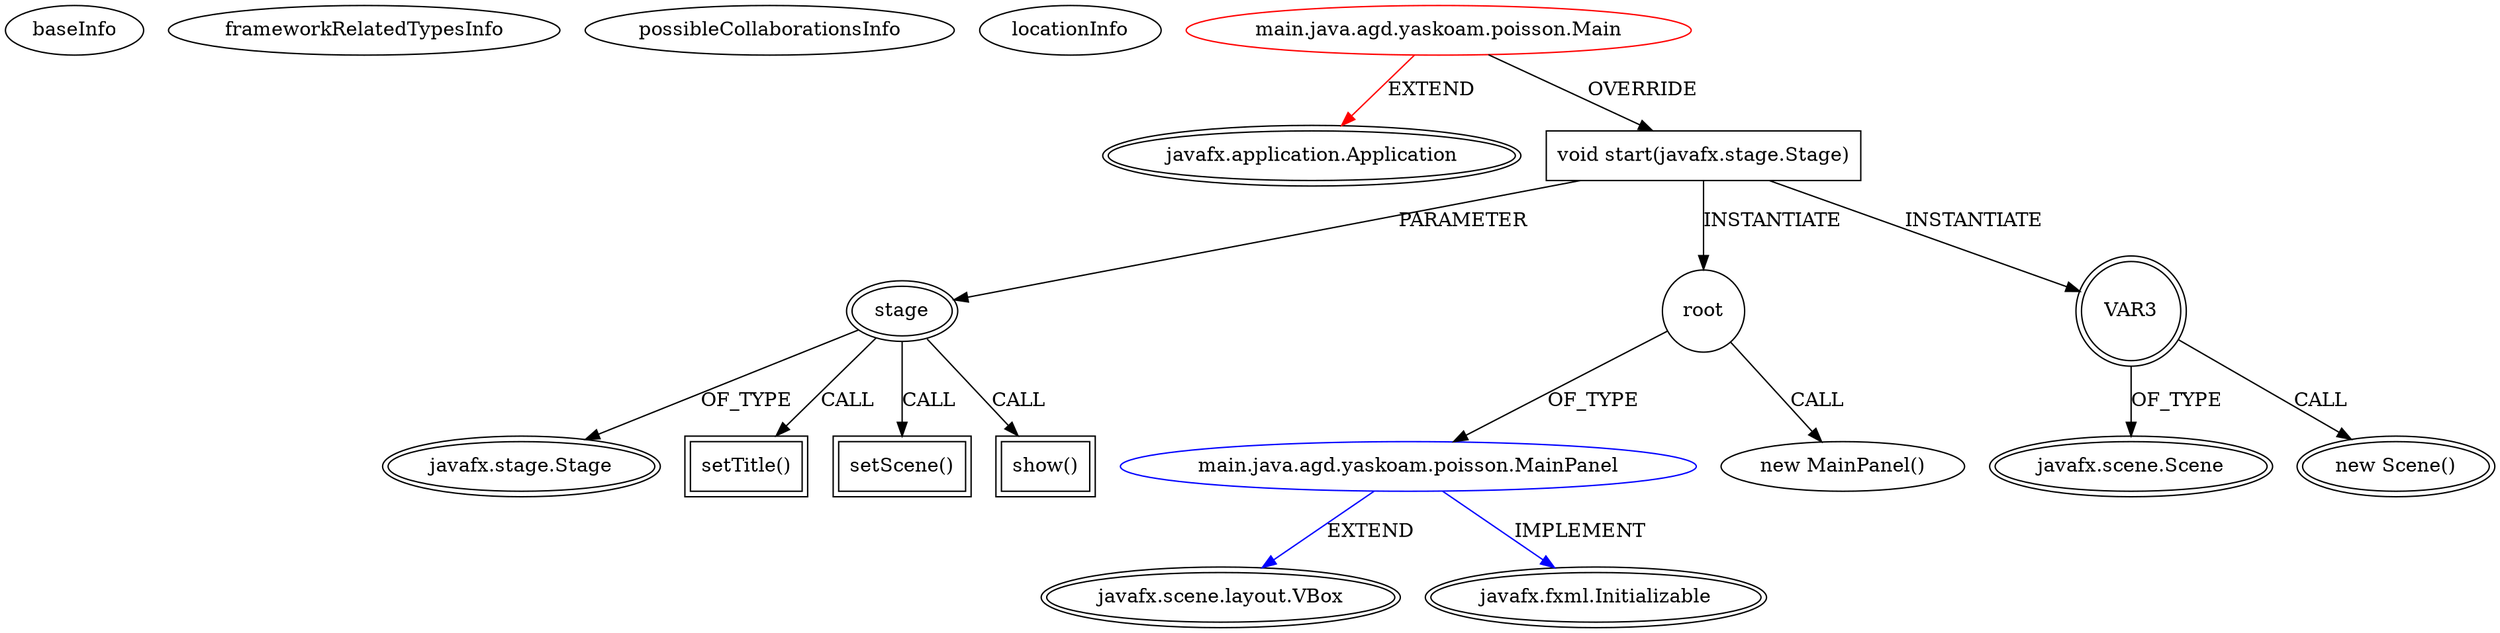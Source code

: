 digraph {
baseInfo[graphId=1788,category="extension_graph",isAnonymous=false,possibleRelation=true]
frameworkRelatedTypesInfo[0="javafx.application.Application"]
possibleCollaborationsInfo[0="1788~OVERRIDING_METHOD_DECLARATION-INSTANTIATION-~javafx.application.Application ~javafx.scene.layout.VBox javafx.fxml.Initializable ~false~false"]
locationInfo[projectName="alexei-yasko-PoissonDistributionDemo",filePath="/alexei-yasko-PoissonDistributionDemo/PoissonDistributionDemo-master/src/main/java/agd/yaskoam/poisson/Main.java",contextSignature="Main",graphId="1788"]
0[label="main.java.agd.yaskoam.poisson.Main",vertexType="ROOT_CLIENT_CLASS_DECLARATION",isFrameworkType=false,color=red]
1[label="javafx.application.Application",vertexType="FRAMEWORK_CLASS_TYPE",isFrameworkType=true,peripheries=2]
2[label="void start(javafx.stage.Stage)",vertexType="OVERRIDING_METHOD_DECLARATION",isFrameworkType=false,shape=box]
3[label="stage",vertexType="PARAMETER_DECLARATION",isFrameworkType=true,peripheries=2]
4[label="javafx.stage.Stage",vertexType="FRAMEWORK_CLASS_TYPE",isFrameworkType=true,peripheries=2]
6[label="root",vertexType="VARIABLE_EXPRESION",isFrameworkType=false,shape=circle]
7[label="main.java.agd.yaskoam.poisson.MainPanel",vertexType="REFERENCE_CLIENT_CLASS_DECLARATION",isFrameworkType=false,color=blue]
8[label="javafx.scene.layout.VBox",vertexType="FRAMEWORK_CLASS_TYPE",isFrameworkType=true,peripheries=2]
9[label="javafx.fxml.Initializable",vertexType="FRAMEWORK_INTERFACE_TYPE",isFrameworkType=true,peripheries=2]
5[label="new MainPanel()",vertexType="CONSTRUCTOR_CALL",isFrameworkType=false]
11[label="setTitle()",vertexType="INSIDE_CALL",isFrameworkType=true,peripheries=2,shape=box]
13[label="setScene()",vertexType="INSIDE_CALL",isFrameworkType=true,peripheries=2,shape=box]
15[label="VAR3",vertexType="VARIABLE_EXPRESION",isFrameworkType=true,peripheries=2,shape=circle]
16[label="javafx.scene.Scene",vertexType="FRAMEWORK_CLASS_TYPE",isFrameworkType=true,peripheries=2]
14[label="new Scene()",vertexType="CONSTRUCTOR_CALL",isFrameworkType=true,peripheries=2]
18[label="show()",vertexType="INSIDE_CALL",isFrameworkType=true,peripheries=2,shape=box]
0->1[label="EXTEND",color=red]
0->2[label="OVERRIDE"]
3->4[label="OF_TYPE"]
2->3[label="PARAMETER"]
2->6[label="INSTANTIATE"]
7->8[label="EXTEND",color=blue]
7->9[label="IMPLEMENT",color=blue]
6->7[label="OF_TYPE"]
6->5[label="CALL"]
3->11[label="CALL"]
3->13[label="CALL"]
2->15[label="INSTANTIATE"]
15->16[label="OF_TYPE"]
15->14[label="CALL"]
3->18[label="CALL"]
}
